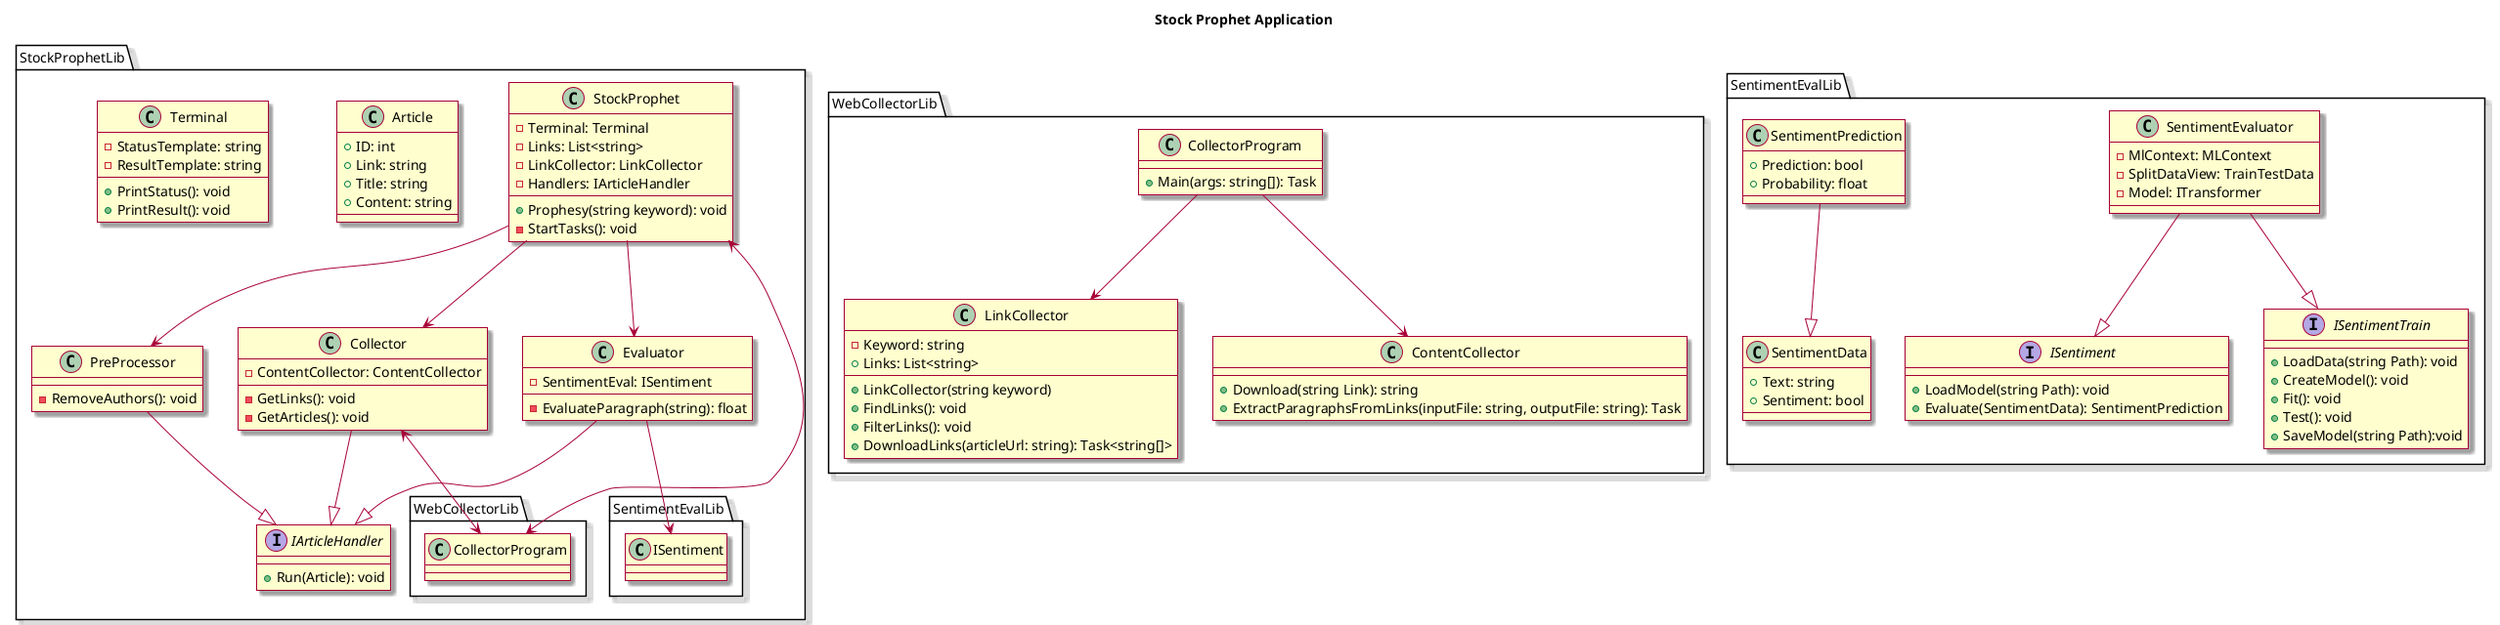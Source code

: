 @startuml Project Model Class Diagram

skin rose

title Stock Prophet Application


package StockProphetLib {

    class StockProphet {
        -Terminal: Terminal
        -Links: List<string>
        -LinkCollector: LinkCollector
        -Handlers: IArticleHandler
        +Prophesy(string keyword): void
        -StartTasks(): void
    }
    StockProphet <--> WebCollectorLib.CollectorProgram
    StockProphet --> Collector
    StockProphet --> PreProcessor
    StockProphet --> Evaluator
    

    interface IArticleHandler {
        +Run(Article): void
    }


    class Collector {
        -ContentCollector: ContentCollector
        -GetLinks(): void
        -GetArticles(): void
    }
    Collector --|> IArticleHandler
    Collector <--> WebCollectorLib.CollectorProgram
    

    class PreProcessor {
        -RemoveAuthors(): void
    }
    PreProcessor --|> IArticleHandler


    class Evaluator {
        -SentimentEval: ISentiment
        -EvaluateParagraph(string): float
    }
    Evaluator --|> IArticleHandler
    Evaluator --> SentimentEvalLib.ISentiment


    class Article {
        +ID: int
        +Link: string
        +Title: string
        +Content: string
    }


    class Terminal {
        -StatusTemplate: string
        +PrintStatus(): void
        -ResultTemplate: string
        +PrintResult(): void
    }
}


package WebCollectorLib 
{
    class CollectorProgram {
        +Main(args: string[]): Task
    }

    class LinkCollector {
    
        -Keyword: string
        +Links: List<string>
        +LinkCollector(string keyword)
        +FindLinks(): void
        +FilterLinks(): void
        
        +DownloadLinks(articleUrl: string): Task<string[]>
        
    }

    class ContentCollector {
         +Download(string Link): string
         +ExtractParagraphsFromLinks(inputFile: string, outputFile: string): Task
         
    }
  CollectorProgram --> LinkCollector
  CollectorProgram --> ContentCollector
}


package SentimentEvalLib 
{
    interface ISentiment {
        +LoadModel(string Path): void
        +Evaluate(SentimentData): SentimentPrediction
    }

    interface ISentimentTrain {
        +LoadData(string Path): void
        +CreateModel(): void
        +Fit(): void
        +Test(): void
        +SaveModel(string Path):void
    }
    
    class SentimentEvaluator {
        -MlContext: MLContext
        -SplitDataView: TrainTestData
        -Model: ITransformer
    }
    SentimentEvaluator --|> ISentiment
    SentimentEvaluator --|> ISentimentTrain

    class SentimentData {
        +Text: string
        +Sentiment: bool
    }

    class SentimentPrediction {
        +Prediction: bool
        +Probability: float
    }
    SentimentPrediction --|> SentimentData
}

@enduml
